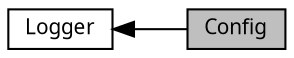 digraph "Config"
{
  edge [fontname="Verdana",fontsize="10",labelfontname="Verdana",labelfontsize="10"];
  node [fontname="Verdana",fontsize="10",shape=record];
  rankdir=LR;
  Node0 [label="Config",height=0.2,width=0.4,color="black", fillcolor="grey75", style="filled", fontcolor="black"];
  Node1 [label="Logger",height=0.2,width=0.4,color="black", fillcolor="white", style="filled",URL="$a00498.html"];
  Node1->Node0 [shape=plaintext, dir="back", style="solid"];
}
